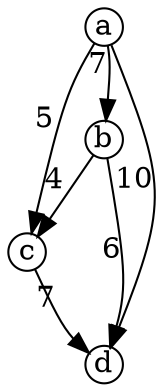 digraph G {
	splines=curved;
	node [shape=circle fixedsize=true width=0.25 height=0.25 ]
	a -> b [ xlabel="7"];
	a -> c [ xlabel="5"];
	a -> d [ xlabel="10" ];
	b -> c [ xlabel="4" ];
	b -> d [ xlabel="6" ];
	c -> d [ xlabel="7" ];
}